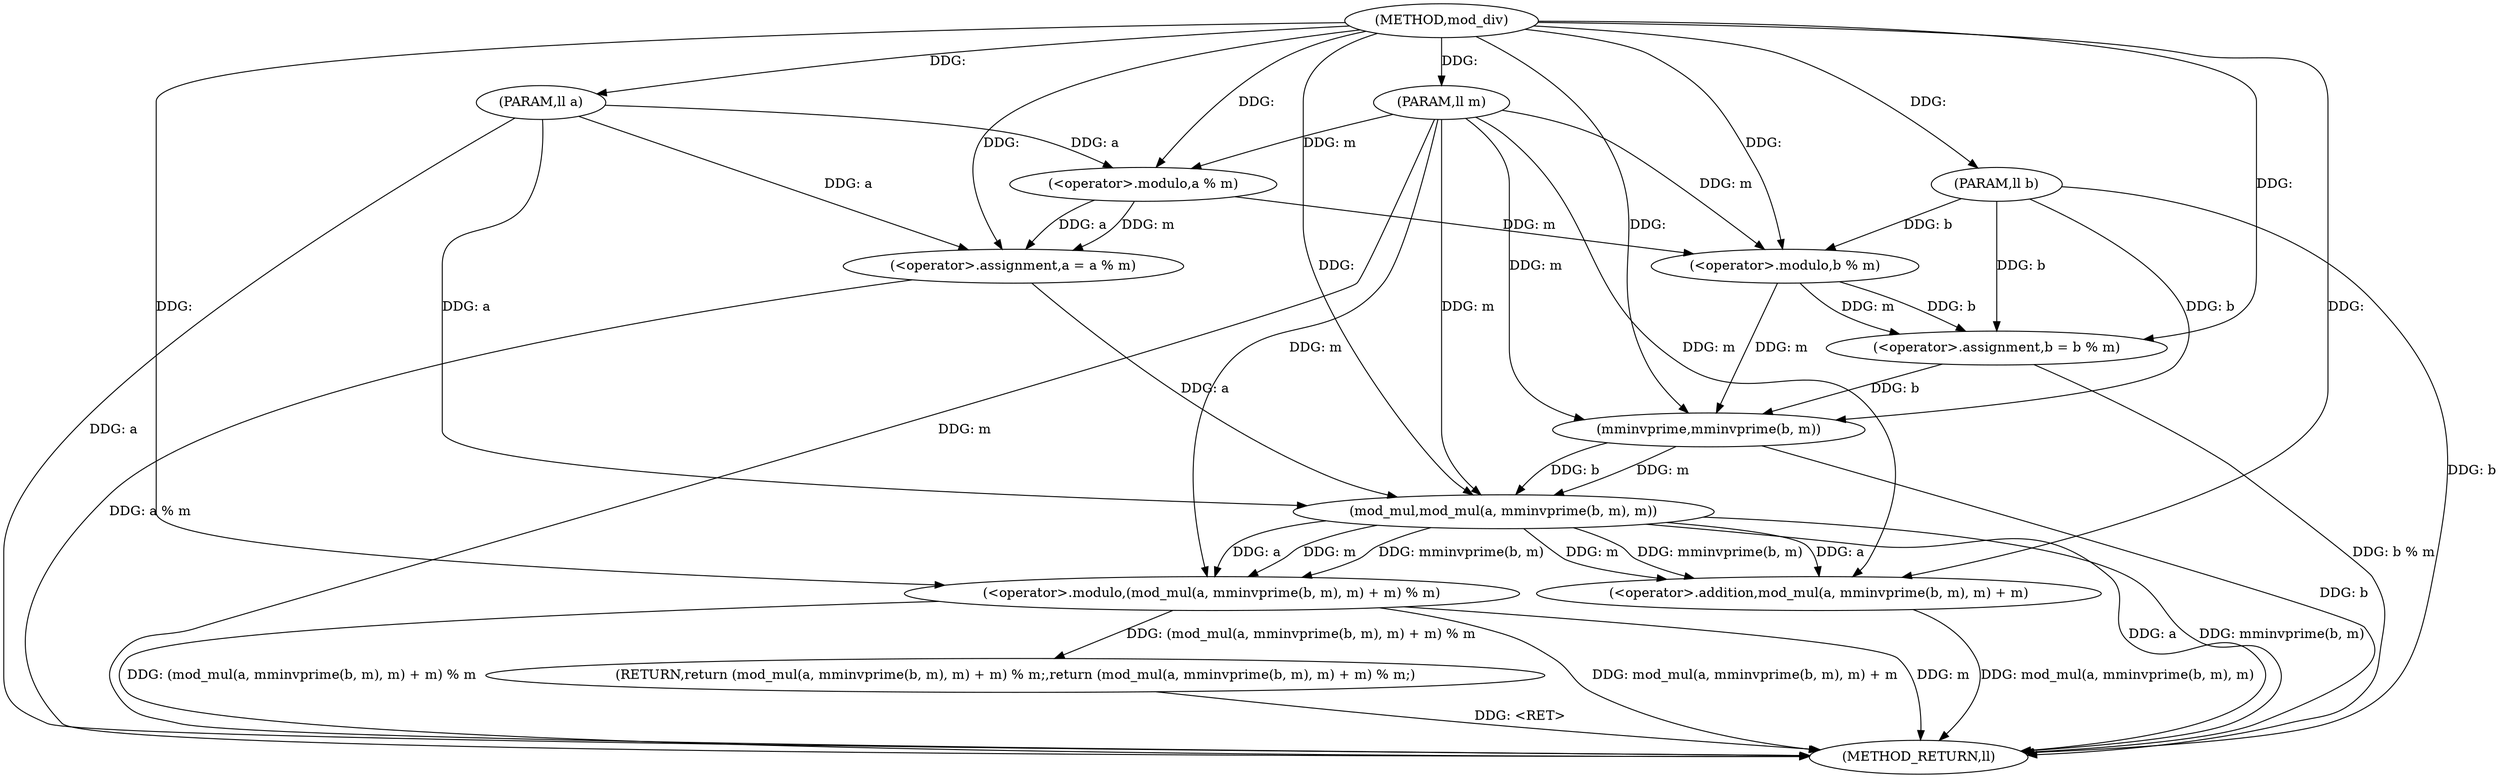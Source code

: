 digraph "mod_div" {  
"1000337" [label = "(METHOD,mod_div)" ]
"1000363" [label = "(METHOD_RETURN,ll)" ]
"1000338" [label = "(PARAM,ll a)" ]
"1000339" [label = "(PARAM,ll b)" ]
"1000340" [label = "(PARAM,ll m)" ]
"1000342" [label = "(<operator>.assignment,a = a % m)" ]
"1000347" [label = "(<operator>.assignment,b = b % m)" ]
"1000352" [label = "(RETURN,return (mod_mul(a, mminvprime(b, m), m) + m) % m;,return (mod_mul(a, mminvprime(b, m), m) + m) % m;)" ]
"1000353" [label = "(<operator>.modulo,(mod_mul(a, mminvprime(b, m), m) + m) % m)" ]
"1000344" [label = "(<operator>.modulo,a % m)" ]
"1000349" [label = "(<operator>.modulo,b % m)" ]
"1000354" [label = "(<operator>.addition,mod_mul(a, mminvprime(b, m), m) + m)" ]
"1000355" [label = "(mod_mul,mod_mul(a, mminvprime(b, m), m))" ]
"1000357" [label = "(mminvprime,mminvprime(b, m))" ]
  "1000338" -> "1000363"  [ label = "DDG: a"] 
  "1000339" -> "1000363"  [ label = "DDG: b"] 
  "1000340" -> "1000363"  [ label = "DDG: m"] 
  "1000342" -> "1000363"  [ label = "DDG: a % m"] 
  "1000347" -> "1000363"  [ label = "DDG: b % m"] 
  "1000355" -> "1000363"  [ label = "DDG: a"] 
  "1000357" -> "1000363"  [ label = "DDG: b"] 
  "1000355" -> "1000363"  [ label = "DDG: mminvprime(b, m)"] 
  "1000354" -> "1000363"  [ label = "DDG: mod_mul(a, mminvprime(b, m), m)"] 
  "1000353" -> "1000363"  [ label = "DDG: mod_mul(a, mminvprime(b, m), m) + m"] 
  "1000353" -> "1000363"  [ label = "DDG: m"] 
  "1000353" -> "1000363"  [ label = "DDG: (mod_mul(a, mminvprime(b, m), m) + m) % m"] 
  "1000352" -> "1000363"  [ label = "DDG: <RET>"] 
  "1000337" -> "1000338"  [ label = "DDG: "] 
  "1000337" -> "1000339"  [ label = "DDG: "] 
  "1000337" -> "1000340"  [ label = "DDG: "] 
  "1000344" -> "1000342"  [ label = "DDG: a"] 
  "1000344" -> "1000342"  [ label = "DDG: m"] 
  "1000349" -> "1000347"  [ label = "DDG: m"] 
  "1000349" -> "1000347"  [ label = "DDG: b"] 
  "1000353" -> "1000352"  [ label = "DDG: (mod_mul(a, mminvprime(b, m), m) + m) % m"] 
  "1000338" -> "1000342"  [ label = "DDG: a"] 
  "1000337" -> "1000342"  [ label = "DDG: "] 
  "1000339" -> "1000347"  [ label = "DDG: b"] 
  "1000337" -> "1000347"  [ label = "DDG: "] 
  "1000338" -> "1000344"  [ label = "DDG: a"] 
  "1000337" -> "1000344"  [ label = "DDG: "] 
  "1000340" -> "1000344"  [ label = "DDG: m"] 
  "1000339" -> "1000349"  [ label = "DDG: b"] 
  "1000337" -> "1000349"  [ label = "DDG: "] 
  "1000344" -> "1000349"  [ label = "DDG: m"] 
  "1000340" -> "1000349"  [ label = "DDG: m"] 
  "1000355" -> "1000353"  [ label = "DDG: a"] 
  "1000355" -> "1000353"  [ label = "DDG: m"] 
  "1000355" -> "1000353"  [ label = "DDG: mminvprime(b, m)"] 
  "1000340" -> "1000353"  [ label = "DDG: m"] 
  "1000337" -> "1000353"  [ label = "DDG: "] 
  "1000355" -> "1000354"  [ label = "DDG: a"] 
  "1000355" -> "1000354"  [ label = "DDG: m"] 
  "1000355" -> "1000354"  [ label = "DDG: mminvprime(b, m)"] 
  "1000340" -> "1000354"  [ label = "DDG: m"] 
  "1000337" -> "1000354"  [ label = "DDG: "] 
  "1000342" -> "1000355"  [ label = "DDG: a"] 
  "1000338" -> "1000355"  [ label = "DDG: a"] 
  "1000337" -> "1000355"  [ label = "DDG: "] 
  "1000357" -> "1000355"  [ label = "DDG: m"] 
  "1000340" -> "1000355"  [ label = "DDG: m"] 
  "1000357" -> "1000355"  [ label = "DDG: b"] 
  "1000347" -> "1000357"  [ label = "DDG: b"] 
  "1000339" -> "1000357"  [ label = "DDG: b"] 
  "1000337" -> "1000357"  [ label = "DDG: "] 
  "1000349" -> "1000357"  [ label = "DDG: m"] 
  "1000340" -> "1000357"  [ label = "DDG: m"] 
}
